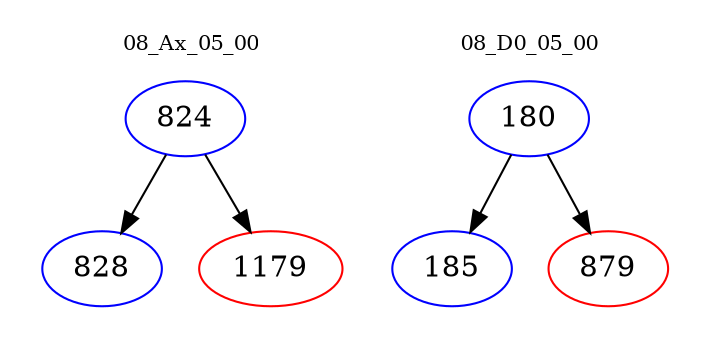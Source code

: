 digraph{
subgraph cluster_0 {
color = white
label = "08_Ax_05_00";
fontsize=10;
T0_824 [label="824", color="blue"]
T0_824 -> T0_828 [color="black"]
T0_828 [label="828", color="blue"]
T0_824 -> T0_1179 [color="black"]
T0_1179 [label="1179", color="red"]
}
subgraph cluster_1 {
color = white
label = "08_D0_05_00";
fontsize=10;
T1_180 [label="180", color="blue"]
T1_180 -> T1_185 [color="black"]
T1_185 [label="185", color="blue"]
T1_180 -> T1_879 [color="black"]
T1_879 [label="879", color="red"]
}
}
